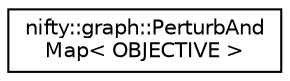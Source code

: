 digraph "Graphical Class Hierarchy"
{
  edge [fontname="Helvetica",fontsize="10",labelfontname="Helvetica",labelfontsize="10"];
  node [fontname="Helvetica",fontsize="10",shape=record];
  rankdir="LR";
  Node1 [label="nifty::graph::PerturbAnd\lMap\< OBJECTIVE \>",height=0.2,width=0.4,color="black", fillcolor="white", style="filled",URL="$classnifty_1_1graph_1_1PerturbAndMap.html"];
}
